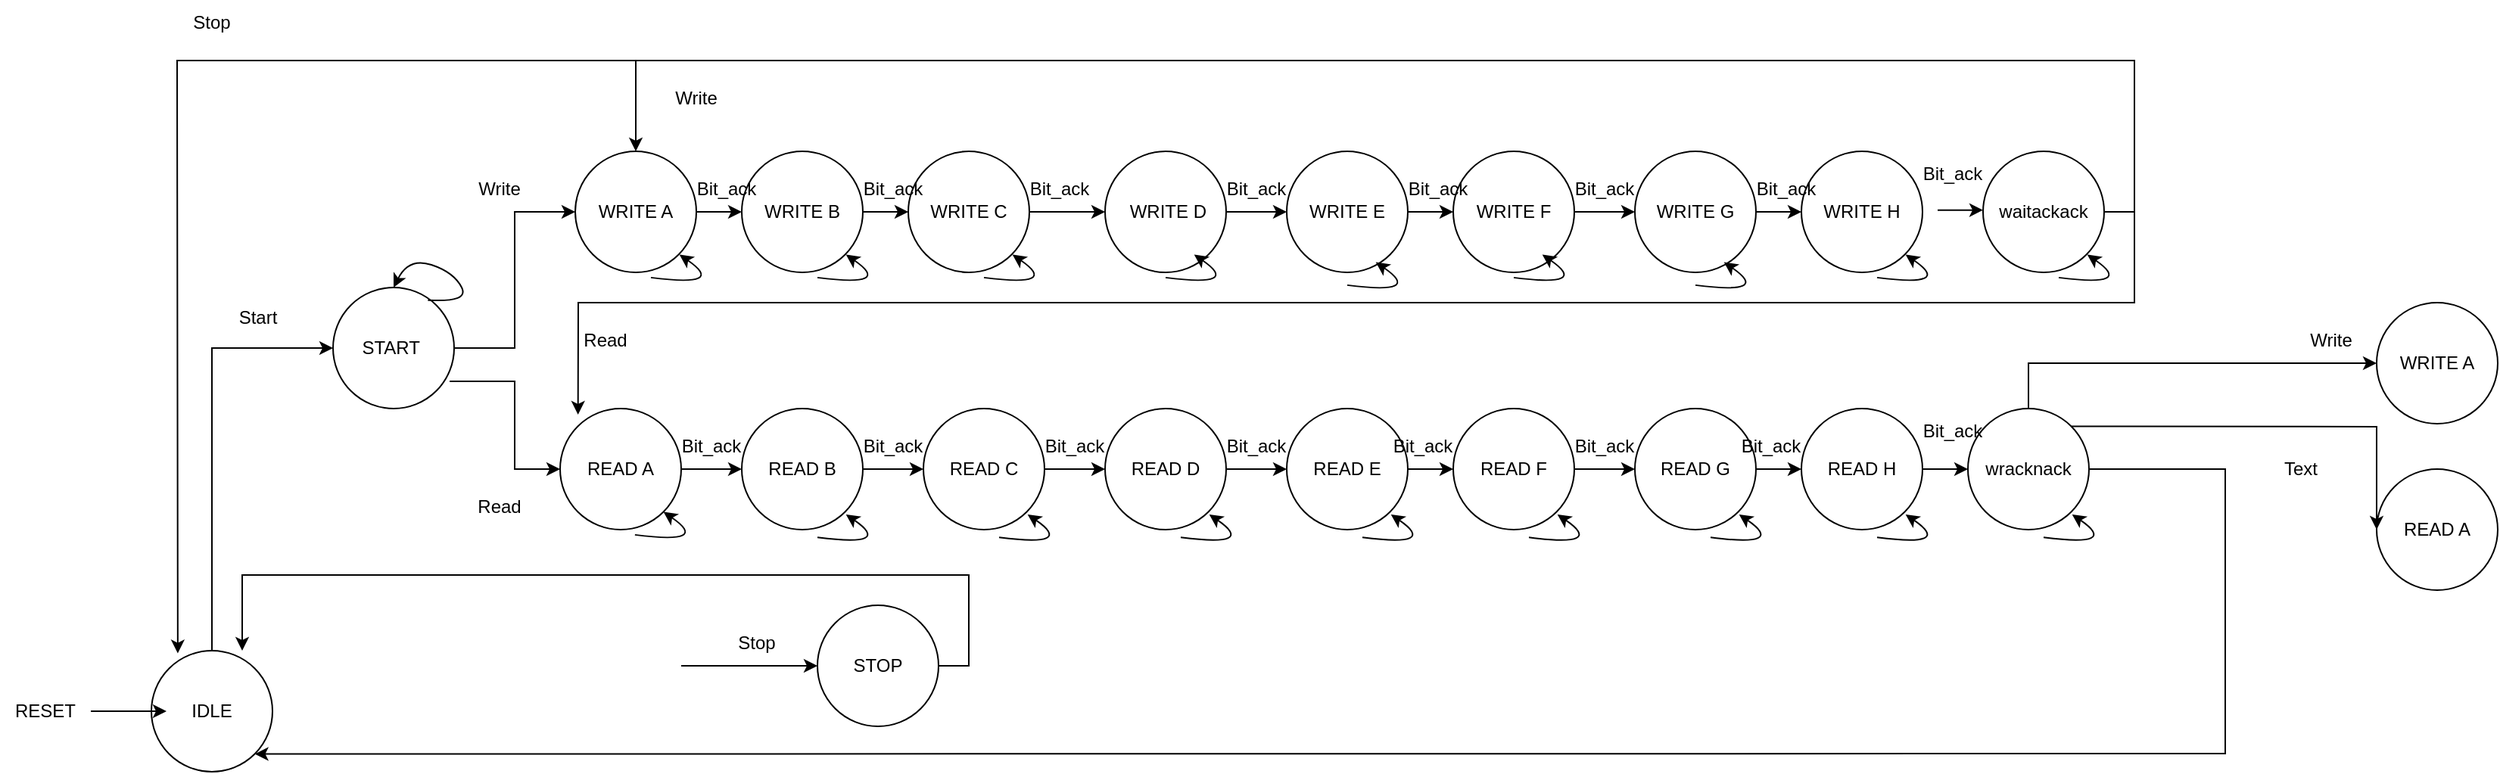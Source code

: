 <mxfile version="20.8.16" type="device"><diagram name="Página-1" id="z_2c5UEKLQfszh359DMY"><mxGraphModel dx="1590" dy="1208" grid="1" gridSize="10" guides="1" tooltips="1" connect="1" arrows="1" fold="1" page="1" pageScale="1" pageWidth="3300" pageHeight="4681" math="0" shadow="0"><root><mxCell id="0"/><mxCell id="1" parent="0"/><mxCell id="HQYriWZ6femSnxz37y33-28" value="" style="edgeStyle=orthogonalEdgeStyle;rounded=0;orthogonalLoop=1;jettySize=auto;html=1;" parent="1" source="aSzpBErfLi0xNGjjdf6H-1" target="HQYriWZ6femSnxz37y33-16" edge="1"><mxGeometry relative="1" as="geometry"/></mxCell><mxCell id="aSzpBErfLi0xNGjjdf6H-1" value="WRITE A" style="ellipse;whiteSpace=wrap;html=1;aspect=fixed;" parent="1" vertex="1"><mxGeometry x="410" y="230" width="80" height="80" as="geometry"/></mxCell><mxCell id="aSzpBErfLi0xNGjjdf6H-32" value="" style="edgeStyle=orthogonalEdgeStyle;rounded=0;orthogonalLoop=1;jettySize=auto;html=1;entryX=0;entryY=0.5;entryDx=0;entryDy=0;" parent="1" source="aSzpBErfLi0xNGjjdf6H-2" target="aSzpBErfLi0xNGjjdf6H-1" edge="1"><mxGeometry relative="1" as="geometry"><mxPoint x="370" y="360" as="targetPoint"/></mxGeometry></mxCell><mxCell id="aSzpBErfLi0xNGjjdf6H-2" value="START&amp;nbsp;" style="ellipse;whiteSpace=wrap;html=1;aspect=fixed;" parent="1" vertex="1"><mxGeometry x="250" y="320" width="80" height="80" as="geometry"/></mxCell><mxCell id="aSzpBErfLi0xNGjjdf6H-4" value="" style="ellipse;whiteSpace=wrap;html=1;aspect=fixed;" parent="1" vertex="1"><mxGeometry x="130" y="560" width="80" height="80" as="geometry"/></mxCell><mxCell id="aSzpBErfLi0xNGjjdf6H-40" value="" style="edgeStyle=orthogonalEdgeStyle;rounded=0;orthogonalLoop=1;jettySize=auto;html=1;" parent="1" source="aSzpBErfLi0xNGjjdf6H-5" target="aSzpBErfLi0xNGjjdf6H-18" edge="1"><mxGeometry relative="1" as="geometry"/></mxCell><mxCell id="aSzpBErfLi0xNGjjdf6H-5" value="READ A" style="ellipse;whiteSpace=wrap;html=1;aspect=fixed;" parent="1" vertex="1"><mxGeometry x="400" y="400" width="80" height="80" as="geometry"/></mxCell><mxCell id="HQYriWZ6femSnxz37y33-4" value="" style="edgeStyle=orthogonalEdgeStyle;rounded=0;orthogonalLoop=1;jettySize=auto;html=1;" parent="1" source="aSzpBErfLi0xNGjjdf6H-18" target="aSzpBErfLi0xNGjjdf6H-19" edge="1"><mxGeometry relative="1" as="geometry"/></mxCell><mxCell id="aSzpBErfLi0xNGjjdf6H-18" value="READ B" style="ellipse;whiteSpace=wrap;html=1;aspect=fixed;" parent="1" vertex="1"><mxGeometry x="520" y="400" width="80" height="80" as="geometry"/></mxCell><mxCell id="HQYriWZ6femSnxz37y33-10" value="" style="edgeStyle=orthogonalEdgeStyle;rounded=0;orthogonalLoop=1;jettySize=auto;html=1;" parent="1" source="aSzpBErfLi0xNGjjdf6H-19" target="HQYriWZ6femSnxz37y33-6" edge="1"><mxGeometry relative="1" as="geometry"/></mxCell><mxCell id="aSzpBErfLi0xNGjjdf6H-19" value="READ C" style="ellipse;whiteSpace=wrap;html=1;aspect=fixed;" parent="1" vertex="1"><mxGeometry x="640" y="400" width="80" height="80" as="geometry"/></mxCell><mxCell id="aSzpBErfLi0xNGjjdf6H-20" value="IDLE" style="text;html=1;strokeColor=none;fillColor=none;align=center;verticalAlign=middle;whiteSpace=wrap;rounded=0;" parent="1" vertex="1"><mxGeometry x="140" y="585" width="60" height="30" as="geometry"/></mxCell><mxCell id="aSzpBErfLi0xNGjjdf6H-44" value="" style="endArrow=classic;html=1;rounded=0;exitX=0.5;exitY=0;exitDx=0;exitDy=0;entryX=0;entryY=0.5;entryDx=0;entryDy=0;" parent="1" source="aSzpBErfLi0xNGjjdf6H-4" target="aSzpBErfLi0xNGjjdf6H-2" edge="1"><mxGeometry width="50" height="50" relative="1" as="geometry"><mxPoint x="470" y="630" as="sourcePoint"/><mxPoint x="170" y="360" as="targetPoint"/><Array as="points"><mxPoint x="170" y="490"/><mxPoint x="170" y="360"/></Array></mxGeometry></mxCell><mxCell id="aSzpBErfLi0xNGjjdf6H-48" value="" style="endArrow=classic;html=1;rounded=0;entryX=0;entryY=0.5;entryDx=0;entryDy=0;exitX=0.963;exitY=0.775;exitDx=0;exitDy=0;exitPerimeter=0;" parent="1" source="aSzpBErfLi0xNGjjdf6H-2" target="aSzpBErfLi0xNGjjdf6H-5" edge="1"><mxGeometry width="50" height="50" relative="1" as="geometry"><mxPoint x="170" y="679.5" as="sourcePoint"/><mxPoint x="250" y="679.5" as="targetPoint"/><Array as="points"><mxPoint x="370" y="382"/><mxPoint x="370" y="440"/></Array></mxGeometry></mxCell><mxCell id="aSzpBErfLi0xNGjjdf6H-55" value="Write" style="text;html=1;strokeColor=none;fillColor=none;align=center;verticalAlign=middle;whiteSpace=wrap;rounded=0;" parent="1" vertex="1"><mxGeometry x="330" y="240" width="60" height="30" as="geometry"/></mxCell><mxCell id="aSzpBErfLi0xNGjjdf6H-80" value="" style="curved=1;endArrow=classic;html=1;rounded=0;entryX=0.5;entryY=0;entryDx=0;entryDy=0;exitX=-0.122;exitY=-0.056;exitDx=0;exitDy=0;exitPerimeter=0;" parent="1" edge="1"><mxGeometry width="50" height="50" relative="1" as="geometry"><mxPoint x="312.68" y="328.32" as="sourcePoint"/><mxPoint x="290" y="320" as="targetPoint"/><Array as="points"><mxPoint x="340" y="330"/><mxPoint x="330" y="310"/><mxPoint x="300" y="300"/></Array></mxGeometry></mxCell><mxCell id="HQYriWZ6femSnxz37y33-1" value="Start" style="text;html=1;align=center;verticalAlign=middle;resizable=0;points=[];autosize=1;strokeColor=none;fillColor=none;" parent="1" vertex="1"><mxGeometry x="175" y="325" width="50" height="30" as="geometry"/></mxCell><mxCell id="HQYriWZ6femSnxz37y33-5" value="" style="edgeStyle=orthogonalEdgeStyle;rounded=0;orthogonalLoop=1;jettySize=auto;html=1;" parent="1" source="HQYriWZ6femSnxz37y33-6" target="HQYriWZ6femSnxz37y33-8" edge="1"><mxGeometry relative="1" as="geometry"/></mxCell><mxCell id="HQYriWZ6femSnxz37y33-6" value="READ D" style="ellipse;whiteSpace=wrap;html=1;aspect=fixed;" parent="1" vertex="1"><mxGeometry x="760" y="400" width="80" height="80" as="geometry"/></mxCell><mxCell id="HQYriWZ6femSnxz37y33-7" value="" style="edgeStyle=orthogonalEdgeStyle;rounded=0;orthogonalLoop=1;jettySize=auto;html=1;" parent="1" source="HQYriWZ6femSnxz37y33-8" target="HQYriWZ6femSnxz37y33-9" edge="1"><mxGeometry relative="1" as="geometry"/></mxCell><mxCell id="HQYriWZ6femSnxz37y33-8" value="READ E" style="ellipse;whiteSpace=wrap;html=1;aspect=fixed;" parent="1" vertex="1"><mxGeometry x="880" y="400" width="80" height="80" as="geometry"/></mxCell><mxCell id="HQYriWZ6femSnxz37y33-14" value="" style="edgeStyle=orthogonalEdgeStyle;rounded=0;orthogonalLoop=1;jettySize=auto;html=1;" parent="1" source="HQYriWZ6femSnxz37y33-9" target="HQYriWZ6femSnxz37y33-12" edge="1"><mxGeometry relative="1" as="geometry"/></mxCell><mxCell id="HQYriWZ6femSnxz37y33-9" value="READ F" style="ellipse;whiteSpace=wrap;html=1;aspect=fixed;" parent="1" vertex="1"><mxGeometry x="990" y="400" width="80" height="80" as="geometry"/></mxCell><mxCell id="HQYriWZ6femSnxz37y33-11" value="" style="edgeStyle=orthogonalEdgeStyle;rounded=0;orthogonalLoop=1;jettySize=auto;html=1;" parent="1" source="HQYriWZ6femSnxz37y33-12" target="HQYriWZ6femSnxz37y33-13" edge="1"><mxGeometry relative="1" as="geometry"/></mxCell><mxCell id="HQYriWZ6femSnxz37y33-12" value="READ G" style="ellipse;whiteSpace=wrap;html=1;aspect=fixed;" parent="1" vertex="1"><mxGeometry x="1110" y="400" width="80" height="80" as="geometry"/></mxCell><mxCell id="HQYriWZ6femSnxz37y33-13" value="READ H" style="ellipse;whiteSpace=wrap;html=1;aspect=fixed;" parent="1" vertex="1"><mxGeometry x="1220" y="400" width="80" height="80" as="geometry"/></mxCell><mxCell id="HQYriWZ6femSnxz37y33-15" value="" style="edgeStyle=orthogonalEdgeStyle;rounded=0;orthogonalLoop=1;jettySize=auto;html=1;" parent="1" source="HQYriWZ6femSnxz37y33-16" target="HQYriWZ6femSnxz37y33-18" edge="1"><mxGeometry relative="1" as="geometry"/></mxCell><mxCell id="HQYriWZ6femSnxz37y33-16" value="WRITE B" style="ellipse;whiteSpace=wrap;html=1;aspect=fixed;" parent="1" vertex="1"><mxGeometry x="520" y="230" width="80" height="80" as="geometry"/></mxCell><mxCell id="HQYriWZ6femSnxz37y33-17" value="" style="edgeStyle=orthogonalEdgeStyle;rounded=0;orthogonalLoop=1;jettySize=auto;html=1;" parent="1" source="HQYriWZ6femSnxz37y33-18" target="HQYriWZ6femSnxz37y33-20" edge="1"><mxGeometry relative="1" as="geometry"/></mxCell><mxCell id="HQYriWZ6femSnxz37y33-18" value="WRITE C" style="ellipse;whiteSpace=wrap;html=1;aspect=fixed;" parent="1" vertex="1"><mxGeometry x="630" y="230" width="80" height="80" as="geometry"/></mxCell><mxCell id="HQYriWZ6femSnxz37y33-19" value="" style="edgeStyle=orthogonalEdgeStyle;rounded=0;orthogonalLoop=1;jettySize=auto;html=1;" parent="1" source="HQYriWZ6femSnxz37y33-20" target="HQYriWZ6femSnxz37y33-22" edge="1"><mxGeometry relative="1" as="geometry"/></mxCell><mxCell id="HQYriWZ6femSnxz37y33-20" value="&amp;nbsp;WRITE D" style="ellipse;whiteSpace=wrap;html=1;aspect=fixed;" parent="1" vertex="1"><mxGeometry x="760" y="230" width="80" height="80" as="geometry"/></mxCell><mxCell id="HQYriWZ6femSnxz37y33-21" value="" style="edgeStyle=orthogonalEdgeStyle;rounded=0;orthogonalLoop=1;jettySize=auto;html=1;" parent="1" source="HQYriWZ6femSnxz37y33-22" target="HQYriWZ6femSnxz37y33-24" edge="1"><mxGeometry relative="1" as="geometry"/></mxCell><mxCell id="HQYriWZ6femSnxz37y33-22" value="WRITE E" style="ellipse;whiteSpace=wrap;html=1;aspect=fixed;" parent="1" vertex="1"><mxGeometry x="880" y="230" width="80" height="80" as="geometry"/></mxCell><mxCell id="HQYriWZ6femSnxz37y33-23" value="" style="edgeStyle=orthogonalEdgeStyle;rounded=0;orthogonalLoop=1;jettySize=auto;html=1;" parent="1" source="HQYriWZ6femSnxz37y33-24" target="HQYriWZ6femSnxz37y33-26" edge="1"><mxGeometry relative="1" as="geometry"/></mxCell><mxCell id="HQYriWZ6femSnxz37y33-24" value="WRITE F" style="ellipse;whiteSpace=wrap;html=1;aspect=fixed;" parent="1" vertex="1"><mxGeometry x="990" y="230" width="80" height="80" as="geometry"/></mxCell><mxCell id="HQYriWZ6femSnxz37y33-25" value="" style="edgeStyle=orthogonalEdgeStyle;rounded=0;orthogonalLoop=1;jettySize=auto;html=1;" parent="1" source="HQYriWZ6femSnxz37y33-26" target="HQYriWZ6femSnxz37y33-27" edge="1"><mxGeometry relative="1" as="geometry"/></mxCell><mxCell id="HQYriWZ6femSnxz37y33-26" value="WRITE G" style="ellipse;whiteSpace=wrap;html=1;aspect=fixed;" parent="1" vertex="1"><mxGeometry x="1110" y="230" width="80" height="80" as="geometry"/></mxCell><mxCell id="HQYriWZ6femSnxz37y33-27" value="WRITE H" style="ellipse;whiteSpace=wrap;html=1;aspect=fixed;" parent="1" vertex="1"><mxGeometry x="1220" y="230" width="80" height="80" as="geometry"/></mxCell><mxCell id="HQYriWZ6femSnxz37y33-29" value="Bit_ack" style="text;html=1;strokeColor=none;fillColor=none;align=center;verticalAlign=middle;whiteSpace=wrap;rounded=0;" parent="1" vertex="1"><mxGeometry x="590" y="240" width="60" height="30" as="geometry"/></mxCell><mxCell id="HQYriWZ6femSnxz37y33-30" value="Bit_ack" style="text;html=1;strokeColor=none;fillColor=none;align=center;verticalAlign=middle;whiteSpace=wrap;rounded=0;" parent="1" vertex="1"><mxGeometry x="590" y="410" width="60" height="30" as="geometry"/></mxCell><mxCell id="HQYriWZ6femSnxz37y33-31" value="Bit_ack" style="text;html=1;strokeColor=none;fillColor=none;align=center;verticalAlign=middle;whiteSpace=wrap;rounded=0;" parent="1" vertex="1"><mxGeometry x="710" y="410" width="60" height="30" as="geometry"/></mxCell><mxCell id="HQYriWZ6femSnxz37y33-32" value="Bit_ack" style="text;html=1;strokeColor=none;fillColor=none;align=center;verticalAlign=middle;whiteSpace=wrap;rounded=0;" parent="1" vertex="1"><mxGeometry x="830" y="410" width="60" height="30" as="geometry"/></mxCell><mxCell id="HQYriWZ6femSnxz37y33-33" value="Bit_ack" style="text;html=1;strokeColor=none;fillColor=none;align=center;verticalAlign=middle;whiteSpace=wrap;rounded=0;" parent="1" vertex="1"><mxGeometry x="940" y="410" width="60" height="30" as="geometry"/></mxCell><mxCell id="HQYriWZ6femSnxz37y33-34" value="Bit_ack" style="text;html=1;strokeColor=none;fillColor=none;align=center;verticalAlign=middle;whiteSpace=wrap;rounded=0;" parent="1" vertex="1"><mxGeometry x="1060" y="410" width="60" height="30" as="geometry"/></mxCell><mxCell id="HQYriWZ6femSnxz37y33-36" value="Bit_ack" style="text;html=1;strokeColor=none;fillColor=none;align=center;verticalAlign=middle;whiteSpace=wrap;rounded=0;" parent="1" vertex="1"><mxGeometry x="1170" y="410" width="60" height="30" as="geometry"/></mxCell><mxCell id="HQYriWZ6femSnxz37y33-37" value="Bit_ack" style="text;html=1;strokeColor=none;fillColor=none;align=center;verticalAlign=middle;whiteSpace=wrap;rounded=0;" parent="1" vertex="1"><mxGeometry x="480" y="240" width="60" height="30" as="geometry"/></mxCell><mxCell id="HQYriWZ6femSnxz37y33-39" value="Bit_ack" style="text;html=1;strokeColor=none;fillColor=none;align=center;verticalAlign=middle;whiteSpace=wrap;rounded=0;" parent="1" vertex="1"><mxGeometry x="470" y="410" width="60" height="30" as="geometry"/></mxCell><mxCell id="HQYriWZ6femSnxz37y33-41" value="Bit_ack" style="text;html=1;strokeColor=none;fillColor=none;align=center;verticalAlign=middle;whiteSpace=wrap;rounded=0;" parent="1" vertex="1"><mxGeometry x="700" y="240" width="60" height="30" as="geometry"/></mxCell><mxCell id="HQYriWZ6femSnxz37y33-42" value="Bit_ack" style="text;html=1;strokeColor=none;fillColor=none;align=center;verticalAlign=middle;whiteSpace=wrap;rounded=0;" parent="1" vertex="1"><mxGeometry x="830" y="240" width="60" height="30" as="geometry"/></mxCell><mxCell id="HQYriWZ6femSnxz37y33-43" value="Bit_ack" style="text;html=1;strokeColor=none;fillColor=none;align=center;verticalAlign=middle;whiteSpace=wrap;rounded=0;" parent="1" vertex="1"><mxGeometry x="950" y="240" width="60" height="30" as="geometry"/></mxCell><mxCell id="HQYriWZ6femSnxz37y33-44" value="Bit_ack" style="text;html=1;strokeColor=none;fillColor=none;align=center;verticalAlign=middle;whiteSpace=wrap;rounded=0;" parent="1" vertex="1"><mxGeometry x="1060" y="240" width="60" height="30" as="geometry"/></mxCell><mxCell id="HQYriWZ6femSnxz37y33-45" value="Bit_ack" style="text;html=1;strokeColor=none;fillColor=none;align=center;verticalAlign=middle;whiteSpace=wrap;rounded=0;" parent="1" vertex="1"><mxGeometry x="1180" y="240" width="60" height="30" as="geometry"/></mxCell><mxCell id="HQYriWZ6femSnxz37y33-47" value="" style="edgeStyle=orthogonalEdgeStyle;rounded=0;orthogonalLoop=1;jettySize=auto;html=1;" parent="1" source="HQYriWZ6femSnxz37y33-46" target="aSzpBErfLi0xNGjjdf6H-20" edge="1"><mxGeometry relative="1" as="geometry"/></mxCell><mxCell id="HQYriWZ6femSnxz37y33-46" value="RESET" style="text;html=1;strokeColor=none;fillColor=none;align=center;verticalAlign=middle;whiteSpace=wrap;rounded=0;" parent="1" vertex="1"><mxGeometry x="30" y="585" width="60" height="30" as="geometry"/></mxCell><mxCell id="HQYriWZ6femSnxz37y33-49" value="wracknack" style="ellipse;whiteSpace=wrap;html=1;aspect=fixed;" parent="1" vertex="1"><mxGeometry x="1330" y="400" width="80" height="80" as="geometry"/></mxCell><mxCell id="HQYriWZ6femSnxz37y33-50" value="" style="endArrow=classic;html=1;rounded=0;entryX=0;entryY=0.5;entryDx=0;entryDy=0;exitX=1;exitY=0.5;exitDx=0;exitDy=0;" parent="1" source="HQYriWZ6femSnxz37y33-13" target="HQYriWZ6femSnxz37y33-49" edge="1"><mxGeometry width="50" height="50" relative="1" as="geometry"><mxPoint x="850" y="540" as="sourcePoint"/><mxPoint x="900" y="490" as="targetPoint"/></mxGeometry></mxCell><mxCell id="HQYriWZ6femSnxz37y33-51" value="Bit_ack" style="text;html=1;strokeColor=none;fillColor=none;align=center;verticalAlign=middle;whiteSpace=wrap;rounded=0;" parent="1" vertex="1"><mxGeometry x="1290" y="400" width="60" height="30" as="geometry"/></mxCell><mxCell id="HQYriWZ6femSnxz37y33-54" value="waitackack" style="ellipse;whiteSpace=wrap;html=1;aspect=fixed;" parent="1" vertex="1"><mxGeometry x="1340" y="230" width="80" height="80" as="geometry"/></mxCell><mxCell id="HQYriWZ6femSnxz37y33-55" value="" style="endArrow=classic;html=1;rounded=0;entryX=0;entryY=0.5;entryDx=0;entryDy=0;exitX=1;exitY=0.5;exitDx=0;exitDy=0;" parent="1" edge="1"><mxGeometry width="50" height="50" relative="1" as="geometry"><mxPoint x="1310.0" y="268.82" as="sourcePoint"/><mxPoint x="1340" y="268.82" as="targetPoint"/></mxGeometry></mxCell><mxCell id="HQYriWZ6femSnxz37y33-56" value="Bit_ack" style="text;html=1;strokeColor=none;fillColor=none;align=center;verticalAlign=middle;whiteSpace=wrap;rounded=0;" parent="1" vertex="1"><mxGeometry x="1290" y="230" width="60" height="30" as="geometry"/></mxCell><mxCell id="HQYriWZ6femSnxz37y33-57" value="" style="curved=1;endArrow=classic;html=1;rounded=0;exitX=0.618;exitY=1.043;exitDx=0;exitDy=0;exitPerimeter=0;entryX=1;entryY=1;entryDx=0;entryDy=0;" parent="1" source="aSzpBErfLi0xNGjjdf6H-5" target="aSzpBErfLi0xNGjjdf6H-5" edge="1"><mxGeometry width="50" height="50" relative="1" as="geometry"><mxPoint x="850" y="540" as="sourcePoint"/><mxPoint x="900" y="490" as="targetPoint"/><Array as="points"><mxPoint x="500" y="490"/></Array></mxGeometry></mxCell><mxCell id="HQYriWZ6femSnxz37y33-58" value="" style="curved=1;endArrow=classic;html=1;rounded=0;exitX=0.618;exitY=1.043;exitDx=0;exitDy=0;exitPerimeter=0;entryX=1;entryY=1;entryDx=0;entryDy=0;" parent="1" edge="1"><mxGeometry width="50" height="50" relative="1" as="geometry"><mxPoint x="570" y="485.16" as="sourcePoint"/><mxPoint x="588.844" y="470.004" as="targetPoint"/><Array as="points"><mxPoint x="620.56" y="491.72"/></Array></mxGeometry></mxCell><mxCell id="HQYriWZ6femSnxz37y33-59" value="" style="curved=1;endArrow=classic;html=1;rounded=0;exitX=0.618;exitY=1.043;exitDx=0;exitDy=0;exitPerimeter=0;entryX=1;entryY=1;entryDx=0;entryDy=0;" parent="1" edge="1"><mxGeometry width="50" height="50" relative="1" as="geometry"><mxPoint x="690" y="485.16" as="sourcePoint"/><mxPoint x="708.844" y="470.004" as="targetPoint"/><Array as="points"><mxPoint x="740.56" y="491.72"/></Array></mxGeometry></mxCell><mxCell id="HQYriWZ6femSnxz37y33-60" value="" style="curved=1;endArrow=classic;html=1;rounded=0;exitX=0.618;exitY=1.043;exitDx=0;exitDy=0;exitPerimeter=0;entryX=1;entryY=1;entryDx=0;entryDy=0;" parent="1" edge="1"><mxGeometry width="50" height="50" relative="1" as="geometry"><mxPoint x="810" y="485.16" as="sourcePoint"/><mxPoint x="828.844" y="470.004" as="targetPoint"/><Array as="points"><mxPoint x="860.56" y="491.72"/></Array></mxGeometry></mxCell><mxCell id="HQYriWZ6femSnxz37y33-61" value="" style="curved=1;endArrow=classic;html=1;rounded=0;exitX=0.618;exitY=1.043;exitDx=0;exitDy=0;exitPerimeter=0;entryX=1;entryY=1;entryDx=0;entryDy=0;" parent="1" edge="1"><mxGeometry width="50" height="50" relative="1" as="geometry"><mxPoint x="930" y="485.16" as="sourcePoint"/><mxPoint x="948.844" y="470.004" as="targetPoint"/><Array as="points"><mxPoint x="980.56" y="491.72"/></Array></mxGeometry></mxCell><mxCell id="HQYriWZ6femSnxz37y33-62" value="" style="curved=1;endArrow=classic;html=1;rounded=0;exitX=0.618;exitY=1.043;exitDx=0;exitDy=0;exitPerimeter=0;entryX=1;entryY=1;entryDx=0;entryDy=0;" parent="1" edge="1"><mxGeometry width="50" height="50" relative="1" as="geometry"><mxPoint x="1040" y="485.16" as="sourcePoint"/><mxPoint x="1058.844" y="470.004" as="targetPoint"/><Array as="points"><mxPoint x="1090.56" y="491.72"/></Array></mxGeometry></mxCell><mxCell id="HQYriWZ6femSnxz37y33-63" value="" style="curved=1;endArrow=classic;html=1;rounded=0;exitX=0.618;exitY=1.043;exitDx=0;exitDy=0;exitPerimeter=0;entryX=1;entryY=1;entryDx=0;entryDy=0;" parent="1" edge="1"><mxGeometry width="50" height="50" relative="1" as="geometry"><mxPoint x="1160" y="485.16" as="sourcePoint"/><mxPoint x="1178.844" y="470.004" as="targetPoint"/><Array as="points"><mxPoint x="1210.56" y="491.72"/></Array></mxGeometry></mxCell><mxCell id="HQYriWZ6femSnxz37y33-64" value="" style="curved=1;endArrow=classic;html=1;rounded=0;exitX=0.618;exitY=1.043;exitDx=0;exitDy=0;exitPerimeter=0;entryX=1;entryY=1;entryDx=0;entryDy=0;" parent="1" edge="1"><mxGeometry width="50" height="50" relative="1" as="geometry"><mxPoint x="1270" y="485.16" as="sourcePoint"/><mxPoint x="1288.844" y="470.004" as="targetPoint"/><Array as="points"><mxPoint x="1320.56" y="491.72"/></Array></mxGeometry></mxCell><mxCell id="HQYriWZ6femSnxz37y33-65" value="" style="curved=1;endArrow=classic;html=1;rounded=0;exitX=0.618;exitY=1.043;exitDx=0;exitDy=0;exitPerimeter=0;entryX=1;entryY=1;entryDx=0;entryDy=0;" parent="1" edge="1"><mxGeometry width="50" height="50" relative="1" as="geometry"><mxPoint x="570" y="313.44" as="sourcePoint"/><mxPoint x="588.844" y="298.284" as="targetPoint"/><Array as="points"><mxPoint x="620.56" y="320"/></Array></mxGeometry></mxCell><mxCell id="HQYriWZ6femSnxz37y33-66" value="" style="curved=1;endArrow=classic;html=1;rounded=0;exitX=0.618;exitY=1.043;exitDx=0;exitDy=0;exitPerimeter=0;entryX=1;entryY=1;entryDx=0;entryDy=0;" parent="1" edge="1"><mxGeometry width="50" height="50" relative="1" as="geometry"><mxPoint x="680" y="313.44" as="sourcePoint"/><mxPoint x="698.844" y="298.284" as="targetPoint"/><Array as="points"><mxPoint x="730.56" y="320"/></Array></mxGeometry></mxCell><mxCell id="HQYriWZ6femSnxz37y33-67" value="" style="curved=1;endArrow=classic;html=1;rounded=0;exitX=0.618;exitY=1.043;exitDx=0;exitDy=0;exitPerimeter=0;entryX=1;entryY=1;entryDx=0;entryDy=0;" parent="1" edge="1"><mxGeometry width="50" height="50" relative="1" as="geometry"><mxPoint x="800" y="313.44" as="sourcePoint"/><mxPoint x="818.844" y="298.284" as="targetPoint"/><Array as="points"><mxPoint x="850.56" y="320"/></Array></mxGeometry></mxCell><mxCell id="HQYriWZ6femSnxz37y33-68" value="" style="curved=1;endArrow=classic;html=1;rounded=0;exitX=0.618;exitY=1.043;exitDx=0;exitDy=0;exitPerimeter=0;entryX=1;entryY=1;entryDx=0;entryDy=0;" parent="1" edge="1"><mxGeometry width="50" height="50" relative="1" as="geometry"><mxPoint x="920" y="318.44" as="sourcePoint"/><mxPoint x="938.844" y="303.284" as="targetPoint"/><Array as="points"><mxPoint x="970.56" y="325"/></Array></mxGeometry></mxCell><mxCell id="HQYriWZ6femSnxz37y33-69" value="" style="curved=1;endArrow=classic;html=1;rounded=0;exitX=0.618;exitY=1.043;exitDx=0;exitDy=0;exitPerimeter=0;entryX=1;entryY=1;entryDx=0;entryDy=0;" parent="1" edge="1"><mxGeometry width="50" height="50" relative="1" as="geometry"><mxPoint x="1030" y="313.44" as="sourcePoint"/><mxPoint x="1048.844" y="298.284" as="targetPoint"/><Array as="points"><mxPoint x="1080.56" y="320"/></Array></mxGeometry></mxCell><mxCell id="HQYriWZ6femSnxz37y33-70" value="" style="curved=1;endArrow=classic;html=1;rounded=0;exitX=0.618;exitY=1.043;exitDx=0;exitDy=0;exitPerimeter=0;entryX=1;entryY=1;entryDx=0;entryDy=0;" parent="1" edge="1"><mxGeometry width="50" height="50" relative="1" as="geometry"><mxPoint x="1150" y="318.44" as="sourcePoint"/><mxPoint x="1168.844" y="303.284" as="targetPoint"/><Array as="points"><mxPoint x="1200.56" y="325"/></Array></mxGeometry></mxCell><mxCell id="HQYriWZ6femSnxz37y33-71" value="" style="curved=1;endArrow=classic;html=1;rounded=0;exitX=0.618;exitY=1.043;exitDx=0;exitDy=0;exitPerimeter=0;entryX=1;entryY=1;entryDx=0;entryDy=0;" parent="1" edge="1"><mxGeometry width="50" height="50" relative="1" as="geometry"><mxPoint x="1270" y="313.44" as="sourcePoint"/><mxPoint x="1288.844" y="298.284" as="targetPoint"/><Array as="points"><mxPoint x="1320.56" y="320"/></Array></mxGeometry></mxCell><mxCell id="HQYriWZ6femSnxz37y33-72" value="" style="curved=1;endArrow=classic;html=1;rounded=0;exitX=0.618;exitY=1.043;exitDx=0;exitDy=0;exitPerimeter=0;entryX=1;entryY=1;entryDx=0;entryDy=0;" parent="1" edge="1"><mxGeometry width="50" height="50" relative="1" as="geometry"><mxPoint x="460" y="313.44" as="sourcePoint"/><mxPoint x="478.844" y="298.284" as="targetPoint"/><Array as="points"><mxPoint x="510.56" y="320"/></Array></mxGeometry></mxCell><mxCell id="HQYriWZ6femSnxz37y33-73" value="" style="curved=1;endArrow=classic;html=1;rounded=0;exitX=0.618;exitY=1.043;exitDx=0;exitDy=0;exitPerimeter=0;entryX=1;entryY=1;entryDx=0;entryDy=0;" parent="1" edge="1"><mxGeometry width="50" height="50" relative="1" as="geometry"><mxPoint x="1390" y="313.44" as="sourcePoint"/><mxPoint x="1408.844" y="298.284" as="targetPoint"/><Array as="points"><mxPoint x="1440.56" y="320"/></Array></mxGeometry></mxCell><mxCell id="HQYriWZ6femSnxz37y33-74" value="" style="curved=1;endArrow=classic;html=1;rounded=0;exitX=0.618;exitY=1.043;exitDx=0;exitDy=0;exitPerimeter=0;entryX=1;entryY=1;entryDx=0;entryDy=0;" parent="1" edge="1"><mxGeometry width="50" height="50" relative="1" as="geometry"><mxPoint x="1380" y="485.16" as="sourcePoint"/><mxPoint x="1398.844" y="470.004" as="targetPoint"/><Array as="points"><mxPoint x="1430.56" y="491.72"/></Array></mxGeometry></mxCell><mxCell id="HQYriWZ6femSnxz37y33-75" value="Read" style="text;html=1;strokeColor=none;fillColor=none;align=center;verticalAlign=middle;whiteSpace=wrap;rounded=0;" parent="1" vertex="1"><mxGeometry x="330" y="450" width="60" height="30" as="geometry"/></mxCell><mxCell id="HQYriWZ6femSnxz37y33-77" value="" style="endArrow=classic;html=1;rounded=0;exitX=1;exitY=0.5;exitDx=0;exitDy=0;" parent="1" source="HQYriWZ6femSnxz37y33-54" edge="1"><mxGeometry width="50" height="50" relative="1" as="geometry"><mxPoint x="850" y="540" as="sourcePoint"/><mxPoint x="450" y="230" as="targetPoint"/><Array as="points"><mxPoint x="1440" y="270"/><mxPoint x="1440" y="170"/><mxPoint x="450" y="170"/></Array></mxGeometry></mxCell><mxCell id="HQYriWZ6femSnxz37y33-78" value="" style="endArrow=classic;html=1;rounded=0;entryX=1;entryY=1;entryDx=0;entryDy=0;exitX=1;exitY=0.5;exitDx=0;exitDy=0;" parent="1" source="HQYriWZ6femSnxz37y33-49" target="aSzpBErfLi0xNGjjdf6H-4" edge="1"><mxGeometry width="50" height="50" relative="1" as="geometry"><mxPoint x="850" y="540" as="sourcePoint"/><mxPoint x="900" y="490" as="targetPoint"/><Array as="points"><mxPoint x="1500" y="440"/><mxPoint x="1500" y="628"/></Array></mxGeometry></mxCell><mxCell id="HQYriWZ6femSnxz37y33-79" value="STOP" style="ellipse;whiteSpace=wrap;html=1;aspect=fixed;" parent="1" vertex="1"><mxGeometry x="570" y="530" width="80" height="80" as="geometry"/></mxCell><mxCell id="HQYriWZ6femSnxz37y33-80" value="" style="endArrow=classic;html=1;rounded=0;entryX=0;entryY=0.5;entryDx=0;entryDy=0;" parent="1" target="HQYriWZ6femSnxz37y33-79" edge="1"><mxGeometry width="50" height="50" relative="1" as="geometry"><mxPoint x="480" y="570" as="sourcePoint"/><mxPoint x="900" y="490" as="targetPoint"/></mxGeometry></mxCell><mxCell id="HQYriWZ6femSnxz37y33-81" value="Stop" style="text;html=1;strokeColor=none;fillColor=none;align=center;verticalAlign=middle;whiteSpace=wrap;rounded=0;" parent="1" vertex="1"><mxGeometry x="500" y="540" width="60" height="30" as="geometry"/></mxCell><mxCell id="HQYriWZ6femSnxz37y33-82" value="" style="endArrow=classic;html=1;rounded=0;exitX=1;exitY=0.5;exitDx=0;exitDy=0;" parent="1" source="HQYriWZ6femSnxz37y33-79" edge="1"><mxGeometry width="50" height="50" relative="1" as="geometry"><mxPoint x="850" y="540" as="sourcePoint"/><mxPoint x="190" y="560" as="targetPoint"/><Array as="points"><mxPoint x="670" y="570"/><mxPoint x="670" y="510"/><mxPoint x="190" y="510"/></Array></mxGeometry></mxCell><mxCell id="qe7VQdJZi0qdgSCrs1ND-1" value="" style="endArrow=classic;html=1;rounded=0;entryX=0.218;entryY=0.022;entryDx=0;entryDy=0;entryPerimeter=0;" edge="1" parent="1" target="aSzpBErfLi0xNGjjdf6H-4"><mxGeometry width="50" height="50" relative="1" as="geometry"><mxPoint x="450" y="170" as="sourcePoint"/><mxPoint x="710" y="270" as="targetPoint"/><Array as="points"><mxPoint x="147" y="170"/></Array></mxGeometry></mxCell><mxCell id="qe7VQdJZi0qdgSCrs1ND-4" value="Write" style="text;html=1;strokeColor=none;fillColor=none;align=center;verticalAlign=middle;whiteSpace=wrap;rounded=0;" vertex="1" parent="1"><mxGeometry x="460" y="180" width="60" height="30" as="geometry"/></mxCell><mxCell id="qe7VQdJZi0qdgSCrs1ND-5" value="Stop" style="text;html=1;strokeColor=none;fillColor=none;align=center;verticalAlign=middle;whiteSpace=wrap;rounded=0;" vertex="1" parent="1"><mxGeometry x="140" y="130" width="60" height="30" as="geometry"/></mxCell><mxCell id="qe7VQdJZi0qdgSCrs1ND-6" value="" style="endArrow=classic;html=1;rounded=0;entryX=0.148;entryY=0.05;entryDx=0;entryDy=0;entryPerimeter=0;" edge="1" parent="1" target="aSzpBErfLi0xNGjjdf6H-5"><mxGeometry width="50" height="50" relative="1" as="geometry"><mxPoint x="1440" y="270" as="sourcePoint"/><mxPoint x="410" y="340" as="targetPoint"/><Array as="points"><mxPoint x="1440" y="330"/><mxPoint x="412" y="330"/></Array></mxGeometry></mxCell><mxCell id="qe7VQdJZi0qdgSCrs1ND-7" value="Read" style="text;html=1;strokeColor=none;fillColor=none;align=center;verticalAlign=middle;whiteSpace=wrap;rounded=0;" vertex="1" parent="1"><mxGeometry x="400" y="340" width="60" height="30" as="geometry"/></mxCell><mxCell id="qe7VQdJZi0qdgSCrs1ND-9" value="" style="endArrow=classic;html=1;rounded=0;exitX=0.5;exitY=0;exitDx=0;exitDy=0;" edge="1" parent="1" source="HQYriWZ6femSnxz37y33-49"><mxGeometry width="50" height="50" relative="1" as="geometry"><mxPoint x="1240" y="400" as="sourcePoint"/><mxPoint x="1600" y="370" as="targetPoint"/><Array as="points"><mxPoint x="1370" y="370"/></Array></mxGeometry></mxCell><mxCell id="qe7VQdJZi0qdgSCrs1ND-10" value="WRITE A" style="ellipse;whiteSpace=wrap;html=1;aspect=fixed;" vertex="1" parent="1"><mxGeometry x="1600" y="330" width="80" height="80" as="geometry"/></mxCell><mxCell id="qe7VQdJZi0qdgSCrs1ND-11" value="Write" style="text;html=1;strokeColor=none;fillColor=none;align=center;verticalAlign=middle;whiteSpace=wrap;rounded=0;" vertex="1" parent="1"><mxGeometry x="1540" y="340" width="60" height="30" as="geometry"/></mxCell><mxCell id="qe7VQdJZi0qdgSCrs1ND-12" value="READ A" style="ellipse;whiteSpace=wrap;html=1;aspect=fixed;" vertex="1" parent="1"><mxGeometry x="1600" y="440" width="80" height="80" as="geometry"/></mxCell><mxCell id="qe7VQdJZi0qdgSCrs1ND-13" value="" style="endArrow=classic;html=1;rounded=0;entryX=0;entryY=0.5;entryDx=0;entryDy=0;exitX=1;exitY=0;exitDx=0;exitDy=0;" edge="1" parent="1" source="HQYriWZ6femSnxz37y33-49" target="qe7VQdJZi0qdgSCrs1ND-12"><mxGeometry width="50" height="50" relative="1" as="geometry"><mxPoint x="980" y="400" as="sourcePoint"/><mxPoint x="1030" y="350" as="targetPoint"/><Array as="points"><mxPoint x="1600" y="412"/></Array></mxGeometry></mxCell><mxCell id="qe7VQdJZi0qdgSCrs1ND-14" value="Text" style="text;html=1;strokeColor=none;fillColor=none;align=center;verticalAlign=middle;whiteSpace=wrap;rounded=0;" vertex="1" parent="1"><mxGeometry x="1520" y="425" width="60" height="30" as="geometry"/></mxCell></root></mxGraphModel></diagram></mxfile>